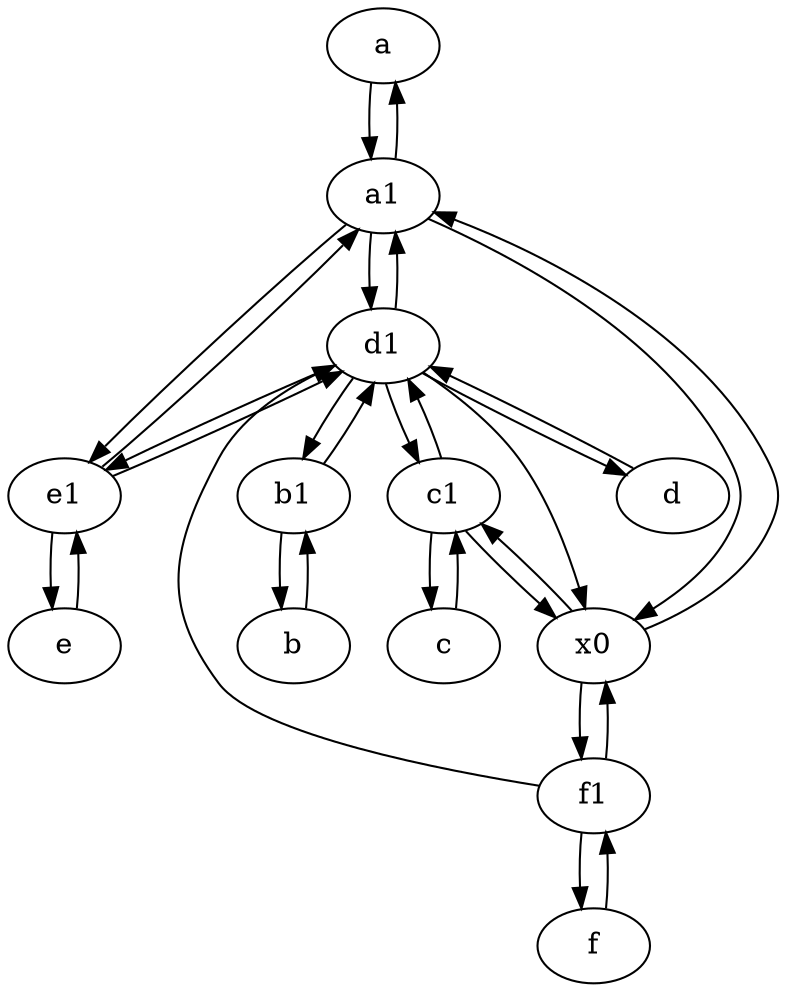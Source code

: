digraph  {
	a [pos="40,10!"];
	b [pos="50,20!"];
	d [pos="20,30!"];
	c1 [pos="30,15!"];
	e1 [pos="25,45!"];
	a1 [pos="40,15!"];
	x0;
	f [pos="15,45!"];
	b1 [pos="45,20!"];
	c [pos="20,10!"];
	d1 [pos="25,30!"];
	e [pos="30,50!"];
	f1;
	d1 -> b1;
	c -> c1;
	b1 -> d1;
	a -> a1;
	e1 -> d1;
	e1 -> a1;
	x0 -> a1;
	x0 -> c1;
	d1 -> d;
	a1 -> d1;
	f -> f1;
	c1 -> d1;
	d1 -> a1;
	c1 -> x0;
	b -> b1;
	a1 -> e1;
	f1 -> x0;
	e1 -> e;
	e -> e1;
	a1 -> x0;
	d1 -> e1;
	d1 -> x0;
	x0 -> f1;
	d -> d1;
	f1 -> d1;
	c1 -> c;
	d1 -> c1;
	f1 -> f;
	b1 -> b;
	a1 -> a;

	}